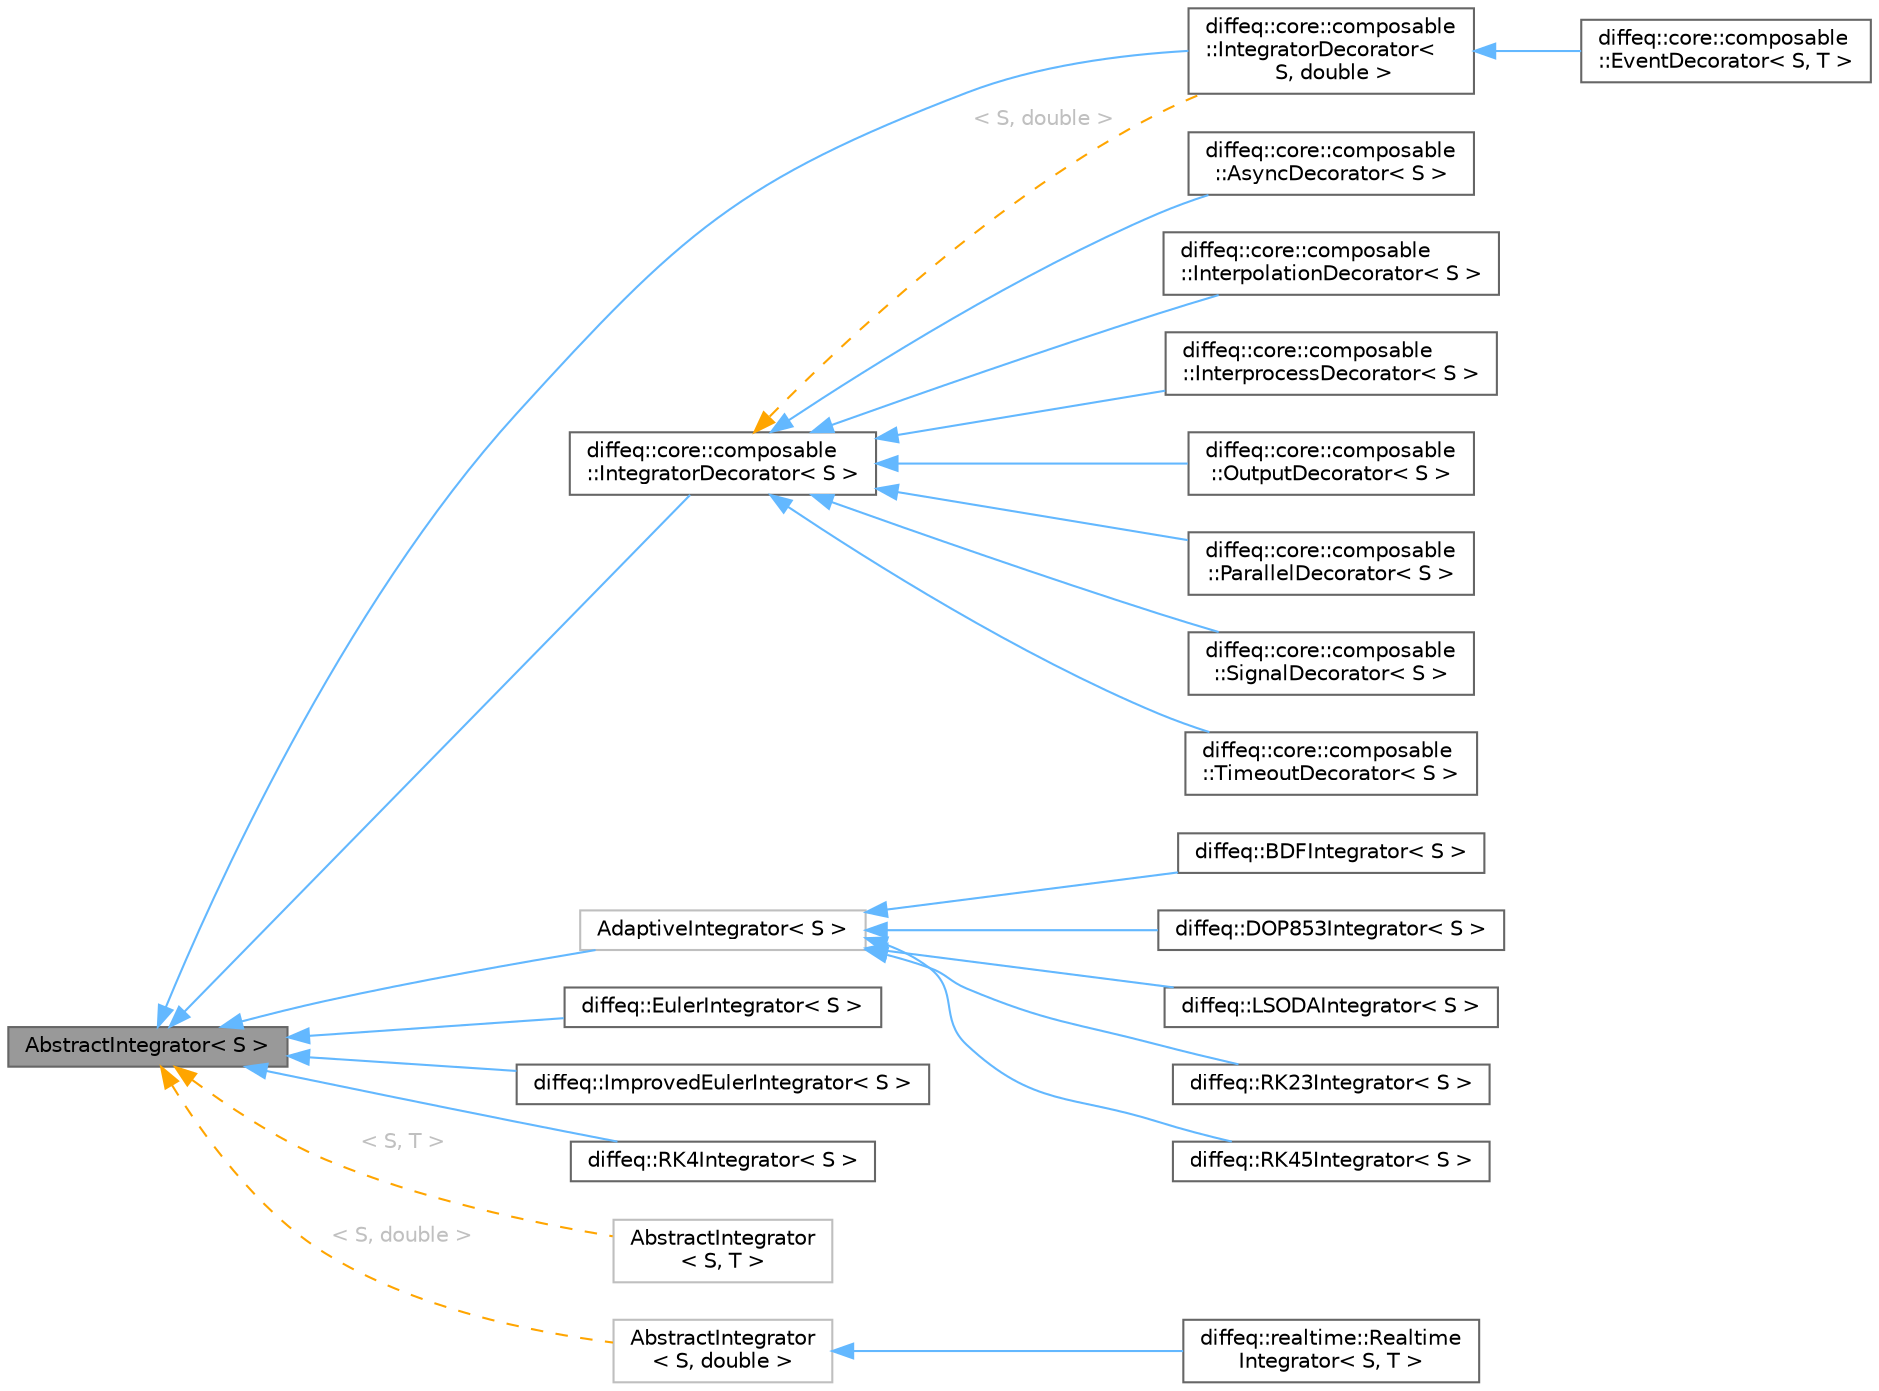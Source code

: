 digraph "AbstractIntegrator&lt; S &gt;"
{
 // LATEX_PDF_SIZE
  bgcolor="transparent";
  edge [fontname=Helvetica,fontsize=10,labelfontname=Helvetica,labelfontsize=10];
  node [fontname=Helvetica,fontsize=10,shape=box,height=0.2,width=0.4];
  rankdir="LR";
  Node1 [id="Node000001",label="AbstractIntegrator\< S \>",height=0.2,width=0.4,color="gray40", fillcolor="grey60", style="filled", fontcolor="black",tooltip=" "];
  Node1 -> Node2 [id="edge1_Node000001_Node000002",dir="back",color="steelblue1",style="solid",tooltip=" "];
  Node2 [id="Node000002",label="diffeq::core::composable\l::IntegratorDecorator\<\l S, double \>",height=0.2,width=0.4,color="gray40", fillcolor="white", style="filled",URL="$classdiffeq_1_1core_1_1composable_1_1_integrator_decorator.html",tooltip=" "];
  Node2 -> Node3 [id="edge2_Node000002_Node000003",dir="back",color="steelblue1",style="solid",tooltip=" "];
  Node3 [id="Node000003",label="diffeq::core::composable\l::EventDecorator\< S, T \>",height=0.2,width=0.4,color="gray40", fillcolor="white", style="filled",URL="$classdiffeq_1_1core_1_1composable_1_1_event_decorator.html",tooltip="Event decorator - adds event-driven feedback capabilities to any integrator."];
  Node1 -> Node4 [id="edge3_Node000001_Node000004",dir="back",color="steelblue1",style="solid",tooltip=" "];
  Node4 [id="Node000004",label="AdaptiveIntegrator\< S \>",height=0.2,width=0.4,color="grey75", fillcolor="white", style="filled",URL="$class_adaptive_integrator.html",tooltip=" "];
  Node4 -> Node5 [id="edge4_Node000004_Node000005",dir="back",color="steelblue1",style="solid",tooltip=" "];
  Node5 [id="Node000005",label="diffeq::BDFIntegrator\< S \>",height=0.2,width=0.4,color="gray40", fillcolor="white", style="filled",URL="$classdiffeq_1_1_b_d_f_integrator.html",tooltip="BDF (Backward Differentiation Formula) integrator."];
  Node4 -> Node6 [id="edge5_Node000004_Node000006",dir="back",color="steelblue1",style="solid",tooltip=" "];
  Node6 [id="Node000006",label="diffeq::DOP853Integrator\< S \>",height=0.2,width=0.4,color="gray40", fillcolor="white", style="filled",URL="$classdiffeq_1_1_d_o_p853_integrator.html",tooltip="DOP853 (Dormand-Prince 8(5,3)) adaptive integrator."];
  Node4 -> Node7 [id="edge6_Node000004_Node000007",dir="back",color="steelblue1",style="solid",tooltip=" "];
  Node7 [id="Node000007",label="diffeq::LSODAIntegrator\< S \>",height=0.2,width=0.4,color="gray40", fillcolor="white", style="filled",URL="$classdiffeq_1_1_l_s_o_d_a_integrator.html",tooltip="LSODA integrator - automatically switches between stiff and non-stiff methods."];
  Node4 -> Node8 [id="edge7_Node000004_Node000008",dir="back",color="steelblue1",style="solid",tooltip=" "];
  Node8 [id="Node000008",label="diffeq::RK23Integrator\< S \>",height=0.2,width=0.4,color="gray40", fillcolor="white", style="filled",URL="$classdiffeq_1_1_r_k23_integrator.html",tooltip="RK23 (Bogacki-Shampine) adaptive integrator."];
  Node4 -> Node9 [id="edge8_Node000004_Node000009",dir="back",color="steelblue1",style="solid",tooltip=" "];
  Node9 [id="Node000009",label="diffeq::RK45Integrator\< S \>",height=0.2,width=0.4,color="gray40", fillcolor="white", style="filled",URL="$classdiffeq_1_1_r_k45_integrator.html",tooltip="RK45 (Runge-Kutta-Fehlberg 4(5)) adaptive integrator."];
  Node1 -> Node10 [id="edge9_Node000001_Node000010",dir="back",color="steelblue1",style="solid",tooltip=" "];
  Node10 [id="Node000010",label="diffeq::EulerIntegrator\< S \>",height=0.2,width=0.4,color="gray40", fillcolor="white", style="filled",URL="$classdiffeq_1_1_euler_integrator.html",tooltip="Forward Euler integrator."];
  Node1 -> Node11 [id="edge10_Node000001_Node000011",dir="back",color="steelblue1",style="solid",tooltip=" "];
  Node11 [id="Node000011",label="diffeq::ImprovedEulerIntegrator\< S \>",height=0.2,width=0.4,color="gray40", fillcolor="white", style="filled",URL="$classdiffeq_1_1_improved_euler_integrator.html",tooltip="Improved Euler (Heun's method) integrator."];
  Node1 -> Node12 [id="edge11_Node000001_Node000012",dir="back",color="steelblue1",style="solid",tooltip=" "];
  Node12 [id="Node000012",label="diffeq::RK4Integrator\< S \>",height=0.2,width=0.4,color="gray40", fillcolor="white", style="filled",URL="$classdiffeq_1_1_r_k4_integrator.html",tooltip="Classical 4th-order Runge-Kutta integrator."];
  Node1 -> Node13 [id="edge12_Node000001_Node000013",dir="back",color="steelblue1",style="solid",tooltip=" "];
  Node13 [id="Node000013",label="diffeq::core::composable\l::IntegratorDecorator\< S \>",height=0.2,width=0.4,color="gray40", fillcolor="white", style="filled",URL="$classdiffeq_1_1core_1_1composable_1_1_integrator_decorator.html",tooltip="Base decorator interface for integrator enhancements."];
  Node13 -> Node14 [id="edge13_Node000013_Node000014",dir="back",color="steelblue1",style="solid",tooltip=" "];
  Node14 [id="Node000014",label="diffeq::core::composable\l::AsyncDecorator\< S \>",height=0.2,width=0.4,color="gray40", fillcolor="white", style="filled",URL="$classdiffeq_1_1core_1_1composable_1_1_async_decorator.html",tooltip="Async execution decorator - adds async capabilities to any integrator."];
  Node13 -> Node15 [id="edge14_Node000013_Node000015",dir="back",color="steelblue1",style="solid",tooltip=" "];
  Node15 [id="Node000015",label="diffeq::core::composable\l::InterpolationDecorator\< S \>",height=0.2,width=0.4,color="gray40", fillcolor="white", style="filled",URL="$classdiffeq_1_1core_1_1composable_1_1_interpolation_decorator.html",tooltip="Interpolation decorator - adds dense output capabilities to any integrator."];
  Node13 -> Node16 [id="edge15_Node000013_Node000016",dir="back",color="steelblue1",style="solid",tooltip=" "];
  Node16 [id="Node000016",label="diffeq::core::composable\l::InterprocessDecorator\< S \>",height=0.2,width=0.4,color="gray40", fillcolor="white", style="filled",URL="$classdiffeq_1_1core_1_1composable_1_1_interprocess_decorator.html",tooltip="Interprocess communication decorator."];
  Node13 -> Node17 [id="edge16_Node000013_Node000017",dir="back",color="steelblue1",style="solid",tooltip=" "];
  Node17 [id="Node000017",label="diffeq::core::composable\l::OutputDecorator\< S \>",height=0.2,width=0.4,color="gray40", fillcolor="white", style="filled",URL="$classdiffeq_1_1core_1_1composable_1_1_output_decorator.html",tooltip="Output decorator - adds configurable output to any integrator."];
  Node13 -> Node18 [id="edge17_Node000013_Node000018",dir="back",color="steelblue1",style="solid",tooltip=" "];
  Node18 [id="Node000018",label="diffeq::core::composable\l::ParallelDecorator\< S \>",height=0.2,width=0.4,color="gray40", fillcolor="white", style="filled",URL="$classdiffeq_1_1core_1_1composable_1_1_parallel_decorator.html",tooltip="Parallel execution decorator - adds batch processing to any integrator."];
  Node13 -> Node19 [id="edge18_Node000013_Node000019",dir="back",color="steelblue1",style="solid",tooltip=" "];
  Node19 [id="Node000019",label="diffeq::core::composable\l::SignalDecorator\< S \>",height=0.2,width=0.4,color="gray40", fillcolor="white", style="filled",URL="$classdiffeq_1_1core_1_1composable_1_1_signal_decorator.html",tooltip="Signal decorator - adds signal processing to any integrator."];
  Node13 -> Node20 [id="edge19_Node000013_Node000020",dir="back",color="steelblue1",style="solid",tooltip=" "];
  Node20 [id="Node000020",label="diffeq::core::composable\l::TimeoutDecorator\< S \>",height=0.2,width=0.4,color="gray40", fillcolor="white", style="filled",URL="$classdiffeq_1_1core_1_1composable_1_1_timeout_decorator.html",tooltip="Timeout decorator - adds timeout protection to any integrator."];
  Node13 -> Node2 [id="edge20_Node000013_Node000002",dir="back",color="orange",style="dashed",tooltip=" ",label=<<TABLE CELLBORDER="0" BORDER="0"><TR><TD VALIGN="top" ALIGN="LEFT" CELLPADDING="1" CELLSPACING="0">&lt; S, double &gt;</TD></TR>
</TABLE>> ,fontcolor="grey" ];
  Node1 -> Node21 [id="edge21_Node000001_Node000021",dir="back",color="orange",style="dashed",tooltip=" ",label=<<TABLE CELLBORDER="0" BORDER="0"><TR><TD VALIGN="top" ALIGN="LEFT" CELLPADDING="1" CELLSPACING="0">&lt; S, T &gt;</TD></TR>
</TABLE>> ,fontcolor="grey" ];
  Node21 [id="Node000021",label="AbstractIntegrator\l\< S, T \>",height=0.2,width=0.4,color="grey75", fillcolor="white", style="filled",URL="$class_abstract_integrator.html",tooltip=" "];
  Node1 -> Node22 [id="edge22_Node000001_Node000022",dir="back",color="orange",style="dashed",tooltip=" ",label=<<TABLE CELLBORDER="0" BORDER="0"><TR><TD VALIGN="top" ALIGN="LEFT" CELLPADDING="1" CELLSPACING="0">&lt; S, double &gt;</TD></TR>
</TABLE>> ,fontcolor="grey" ];
  Node22 [id="Node000022",label="AbstractIntegrator\l\< S, double \>",height=0.2,width=0.4,color="grey75", fillcolor="white", style="filled",URL="$class_abstract_integrator.html",tooltip=" "];
  Node22 -> Node23 [id="edge23_Node000022_Node000023",dir="back",color="steelblue1",style="solid",tooltip=" "];
  Node23 [id="Node000023",label="diffeq::realtime::Realtime\lIntegrator\< S, T \>",height=0.2,width=0.4,color="gray40", fillcolor="white", style="filled",URL="$classdiffeq_1_1realtime_1_1_realtime_integrator.html",tooltip="Real-time integrator with signal processing capabilities."];
}

